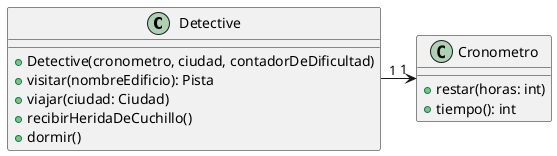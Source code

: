 @startuml

class Detective {
    + Detective(cronometro, ciudad, contadorDeDificultad)
    + visitar(nombreEdificio): Pista
    + viajar(ciudad: Ciudad)
    + recibirHeridaDeCuchillo()
    + dormir()
}

class Cronometro {
    + restar(horas: int)
    + tiempo(): int
}

Detective "1" -> "1" Cronometro


@enduml
